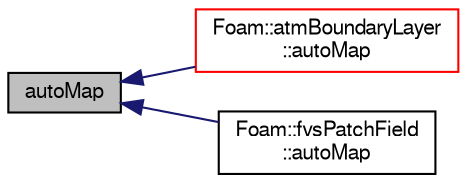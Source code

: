 digraph "autoMap"
{
  bgcolor="transparent";
  edge [fontname="FreeSans",fontsize="10",labelfontname="FreeSans",labelfontsize="10"];
  node [fontname="FreeSans",fontsize="10",shape=record];
  rankdir="LR";
  Node1 [label="autoMap",height=0.2,width=0.4,color="black", fillcolor="grey75", style="filled" fontcolor="black"];
  Node1 -> Node2 [dir="back",color="midnightblue",fontsize="10",style="solid",fontname="FreeSans"];
  Node2 [label="Foam::atmBoundaryLayer\l::autoMap",height=0.2,width=0.4,color="red",URL="$a00065.html#a0ab0c43ce90d756c88dd81e3d0a9eef5",tooltip="Map (and resize as needed) from self given a mapping object. "];
  Node1 -> Node3 [dir="back",color="midnightblue",fontsize="10",style="solid",fontname="FreeSans"];
  Node3 [label="Foam::fvsPatchField\l::autoMap",height=0.2,width=0.4,color="black",URL="$a00868.html#a0ab0c43ce90d756c88dd81e3d0a9eef5",tooltip="Map (and resize as needed) from self given a mapping object. "];
}
